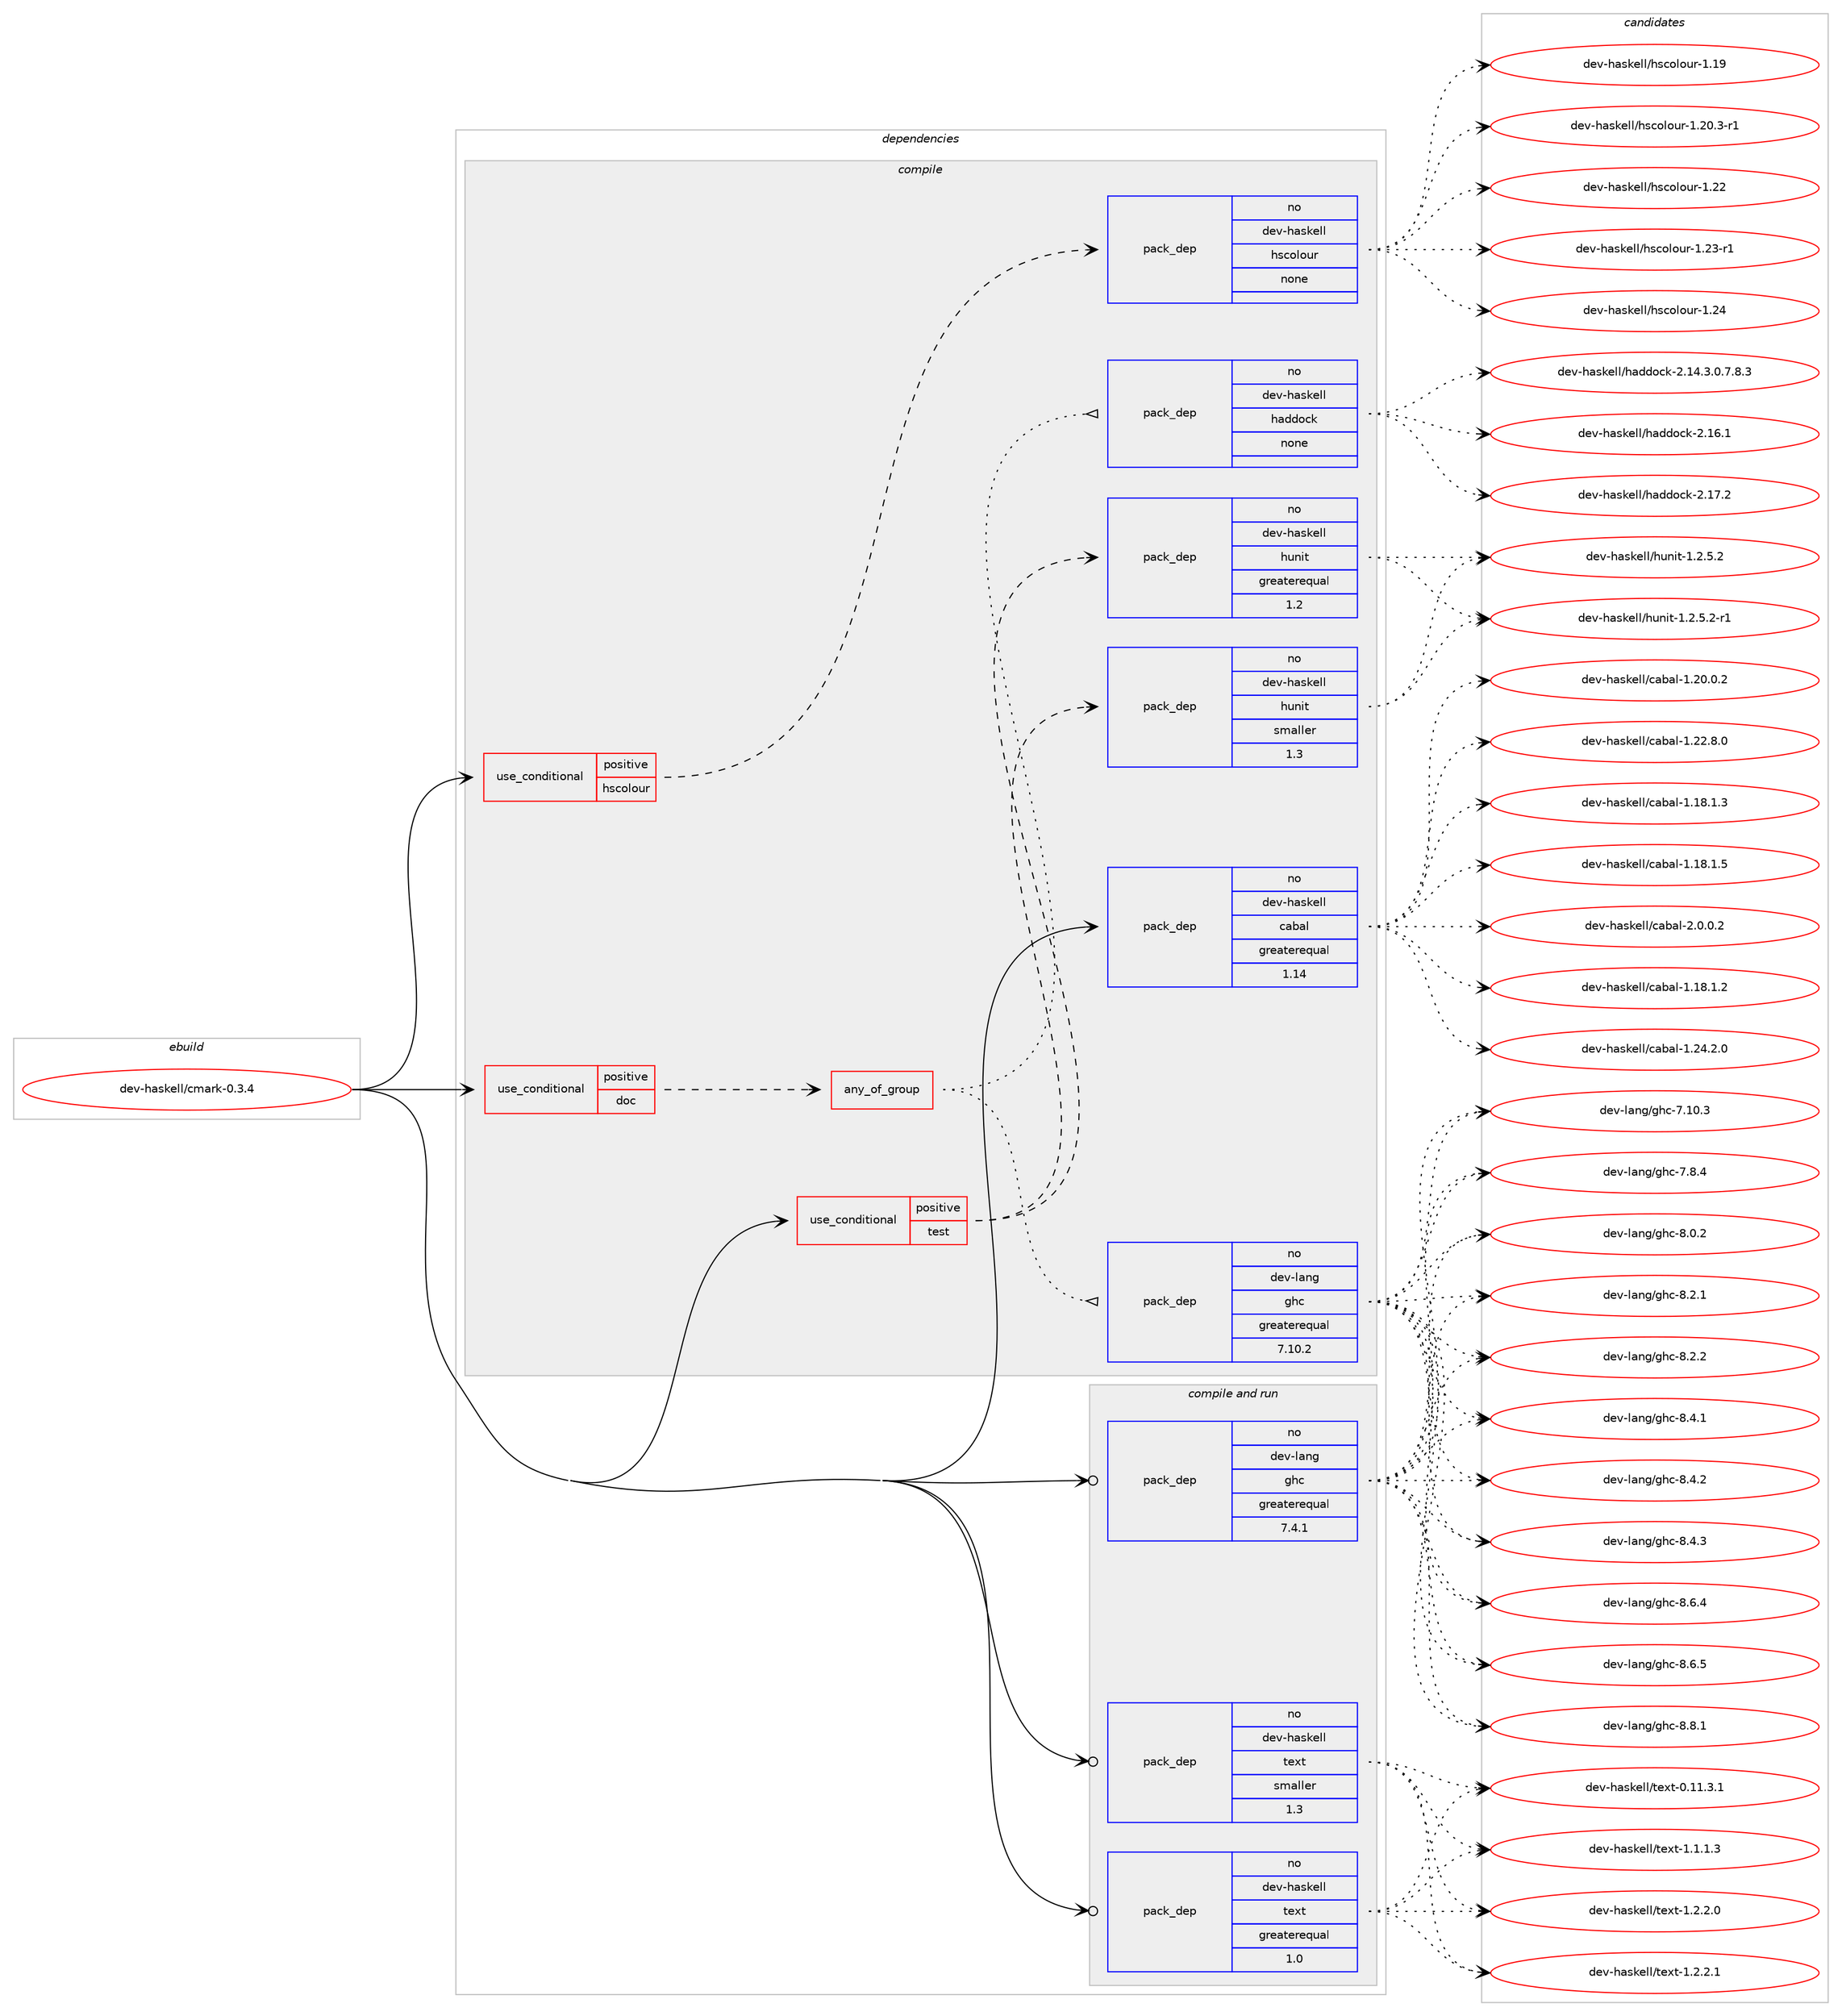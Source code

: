 digraph prolog {

# *************
# Graph options
# *************

newrank=true;
concentrate=true;
compound=true;
graph [rankdir=LR,fontname=Helvetica,fontsize=10,ranksep=1.5];#, ranksep=2.5, nodesep=0.2];
edge  [arrowhead=vee];
node  [fontname=Helvetica,fontsize=10];

# **********
# The ebuild
# **********

subgraph cluster_leftcol {
color=gray;
rank=same;
label=<<i>ebuild</i>>;
id [label="dev-haskell/cmark-0.3.4", color=red, width=4, href="../dev-haskell/cmark-0.3.4.svg"];
}

# ****************
# The dependencies
# ****************

subgraph cluster_midcol {
color=gray;
label=<<i>dependencies</i>>;
subgraph cluster_compile {
fillcolor="#eeeeee";
style=filled;
label=<<i>compile</i>>;
subgraph cond125168 {
dependency529139 [label=<<TABLE BORDER="0" CELLBORDER="1" CELLSPACING="0" CELLPADDING="4"><TR><TD ROWSPAN="3" CELLPADDING="10">use_conditional</TD></TR><TR><TD>positive</TD></TR><TR><TD>doc</TD></TR></TABLE>>, shape=none, color=red];
subgraph any9626 {
dependency529140 [label=<<TABLE BORDER="0" CELLBORDER="1" CELLSPACING="0" CELLPADDING="4"><TR><TD CELLPADDING="10">any_of_group</TD></TR></TABLE>>, shape=none, color=red];subgraph pack393988 {
dependency529141 [label=<<TABLE BORDER="0" CELLBORDER="1" CELLSPACING="0" CELLPADDING="4" WIDTH="220"><TR><TD ROWSPAN="6" CELLPADDING="30">pack_dep</TD></TR><TR><TD WIDTH="110">no</TD></TR><TR><TD>dev-haskell</TD></TR><TR><TD>haddock</TD></TR><TR><TD>none</TD></TR><TR><TD></TD></TR></TABLE>>, shape=none, color=blue];
}
dependency529140:e -> dependency529141:w [weight=20,style="dotted",arrowhead="oinv"];
subgraph pack393989 {
dependency529142 [label=<<TABLE BORDER="0" CELLBORDER="1" CELLSPACING="0" CELLPADDING="4" WIDTH="220"><TR><TD ROWSPAN="6" CELLPADDING="30">pack_dep</TD></TR><TR><TD WIDTH="110">no</TD></TR><TR><TD>dev-lang</TD></TR><TR><TD>ghc</TD></TR><TR><TD>greaterequal</TD></TR><TR><TD>7.10.2</TD></TR></TABLE>>, shape=none, color=blue];
}
dependency529140:e -> dependency529142:w [weight=20,style="dotted",arrowhead="oinv"];
}
dependency529139:e -> dependency529140:w [weight=20,style="dashed",arrowhead="vee"];
}
id:e -> dependency529139:w [weight=20,style="solid",arrowhead="vee"];
subgraph cond125169 {
dependency529143 [label=<<TABLE BORDER="0" CELLBORDER="1" CELLSPACING="0" CELLPADDING="4"><TR><TD ROWSPAN="3" CELLPADDING="10">use_conditional</TD></TR><TR><TD>positive</TD></TR><TR><TD>hscolour</TD></TR></TABLE>>, shape=none, color=red];
subgraph pack393990 {
dependency529144 [label=<<TABLE BORDER="0" CELLBORDER="1" CELLSPACING="0" CELLPADDING="4" WIDTH="220"><TR><TD ROWSPAN="6" CELLPADDING="30">pack_dep</TD></TR><TR><TD WIDTH="110">no</TD></TR><TR><TD>dev-haskell</TD></TR><TR><TD>hscolour</TD></TR><TR><TD>none</TD></TR><TR><TD></TD></TR></TABLE>>, shape=none, color=blue];
}
dependency529143:e -> dependency529144:w [weight=20,style="dashed",arrowhead="vee"];
}
id:e -> dependency529143:w [weight=20,style="solid",arrowhead="vee"];
subgraph cond125170 {
dependency529145 [label=<<TABLE BORDER="0" CELLBORDER="1" CELLSPACING="0" CELLPADDING="4"><TR><TD ROWSPAN="3" CELLPADDING="10">use_conditional</TD></TR><TR><TD>positive</TD></TR><TR><TD>test</TD></TR></TABLE>>, shape=none, color=red];
subgraph pack393991 {
dependency529146 [label=<<TABLE BORDER="0" CELLBORDER="1" CELLSPACING="0" CELLPADDING="4" WIDTH="220"><TR><TD ROWSPAN="6" CELLPADDING="30">pack_dep</TD></TR><TR><TD WIDTH="110">no</TD></TR><TR><TD>dev-haskell</TD></TR><TR><TD>hunit</TD></TR><TR><TD>greaterequal</TD></TR><TR><TD>1.2</TD></TR></TABLE>>, shape=none, color=blue];
}
dependency529145:e -> dependency529146:w [weight=20,style="dashed",arrowhead="vee"];
subgraph pack393992 {
dependency529147 [label=<<TABLE BORDER="0" CELLBORDER="1" CELLSPACING="0" CELLPADDING="4" WIDTH="220"><TR><TD ROWSPAN="6" CELLPADDING="30">pack_dep</TD></TR><TR><TD WIDTH="110">no</TD></TR><TR><TD>dev-haskell</TD></TR><TR><TD>hunit</TD></TR><TR><TD>smaller</TD></TR><TR><TD>1.3</TD></TR></TABLE>>, shape=none, color=blue];
}
dependency529145:e -> dependency529147:w [weight=20,style="dashed",arrowhead="vee"];
}
id:e -> dependency529145:w [weight=20,style="solid",arrowhead="vee"];
subgraph pack393993 {
dependency529148 [label=<<TABLE BORDER="0" CELLBORDER="1" CELLSPACING="0" CELLPADDING="4" WIDTH="220"><TR><TD ROWSPAN="6" CELLPADDING="30">pack_dep</TD></TR><TR><TD WIDTH="110">no</TD></TR><TR><TD>dev-haskell</TD></TR><TR><TD>cabal</TD></TR><TR><TD>greaterequal</TD></TR><TR><TD>1.14</TD></TR></TABLE>>, shape=none, color=blue];
}
id:e -> dependency529148:w [weight=20,style="solid",arrowhead="vee"];
}
subgraph cluster_compileandrun {
fillcolor="#eeeeee";
style=filled;
label=<<i>compile and run</i>>;
subgraph pack393994 {
dependency529149 [label=<<TABLE BORDER="0" CELLBORDER="1" CELLSPACING="0" CELLPADDING="4" WIDTH="220"><TR><TD ROWSPAN="6" CELLPADDING="30">pack_dep</TD></TR><TR><TD WIDTH="110">no</TD></TR><TR><TD>dev-haskell</TD></TR><TR><TD>text</TD></TR><TR><TD>greaterequal</TD></TR><TR><TD>1.0</TD></TR></TABLE>>, shape=none, color=blue];
}
id:e -> dependency529149:w [weight=20,style="solid",arrowhead="odotvee"];
subgraph pack393995 {
dependency529150 [label=<<TABLE BORDER="0" CELLBORDER="1" CELLSPACING="0" CELLPADDING="4" WIDTH="220"><TR><TD ROWSPAN="6" CELLPADDING="30">pack_dep</TD></TR><TR><TD WIDTH="110">no</TD></TR><TR><TD>dev-haskell</TD></TR><TR><TD>text</TD></TR><TR><TD>smaller</TD></TR><TR><TD>1.3</TD></TR></TABLE>>, shape=none, color=blue];
}
id:e -> dependency529150:w [weight=20,style="solid",arrowhead="odotvee"];
subgraph pack393996 {
dependency529151 [label=<<TABLE BORDER="0" CELLBORDER="1" CELLSPACING="0" CELLPADDING="4" WIDTH="220"><TR><TD ROWSPAN="6" CELLPADDING="30">pack_dep</TD></TR><TR><TD WIDTH="110">no</TD></TR><TR><TD>dev-lang</TD></TR><TR><TD>ghc</TD></TR><TR><TD>greaterequal</TD></TR><TR><TD>7.4.1</TD></TR></TABLE>>, shape=none, color=blue];
}
id:e -> dependency529151:w [weight=20,style="solid",arrowhead="odotvee"];
}
subgraph cluster_run {
fillcolor="#eeeeee";
style=filled;
label=<<i>run</i>>;
}
}

# **************
# The candidates
# **************

subgraph cluster_choices {
rank=same;
color=gray;
label=<<i>candidates</i>>;

subgraph choice393988 {
color=black;
nodesep=1;
choice1001011184510497115107101108108471049710010011199107455046495246514648465546564651 [label="dev-haskell/haddock-2.14.3.0.7.8.3", color=red, width=4,href="../dev-haskell/haddock-2.14.3.0.7.8.3.svg"];
choice100101118451049711510710110810847104971001001119910745504649544649 [label="dev-haskell/haddock-2.16.1", color=red, width=4,href="../dev-haskell/haddock-2.16.1.svg"];
choice100101118451049711510710110810847104971001001119910745504649554650 [label="dev-haskell/haddock-2.17.2", color=red, width=4,href="../dev-haskell/haddock-2.17.2.svg"];
dependency529141:e -> choice1001011184510497115107101108108471049710010011199107455046495246514648465546564651:w [style=dotted,weight="100"];
dependency529141:e -> choice100101118451049711510710110810847104971001001119910745504649544649:w [style=dotted,weight="100"];
dependency529141:e -> choice100101118451049711510710110810847104971001001119910745504649554650:w [style=dotted,weight="100"];
}
subgraph choice393989 {
color=black;
nodesep=1;
choice1001011184510897110103471031049945554649484651 [label="dev-lang/ghc-7.10.3", color=red, width=4,href="../dev-lang/ghc-7.10.3.svg"];
choice10010111845108971101034710310499455546564652 [label="dev-lang/ghc-7.8.4", color=red, width=4,href="../dev-lang/ghc-7.8.4.svg"];
choice10010111845108971101034710310499455646484650 [label="dev-lang/ghc-8.0.2", color=red, width=4,href="../dev-lang/ghc-8.0.2.svg"];
choice10010111845108971101034710310499455646504649 [label="dev-lang/ghc-8.2.1", color=red, width=4,href="../dev-lang/ghc-8.2.1.svg"];
choice10010111845108971101034710310499455646504650 [label="dev-lang/ghc-8.2.2", color=red, width=4,href="../dev-lang/ghc-8.2.2.svg"];
choice10010111845108971101034710310499455646524649 [label="dev-lang/ghc-8.4.1", color=red, width=4,href="../dev-lang/ghc-8.4.1.svg"];
choice10010111845108971101034710310499455646524650 [label="dev-lang/ghc-8.4.2", color=red, width=4,href="../dev-lang/ghc-8.4.2.svg"];
choice10010111845108971101034710310499455646524651 [label="dev-lang/ghc-8.4.3", color=red, width=4,href="../dev-lang/ghc-8.4.3.svg"];
choice10010111845108971101034710310499455646544652 [label="dev-lang/ghc-8.6.4", color=red, width=4,href="../dev-lang/ghc-8.6.4.svg"];
choice10010111845108971101034710310499455646544653 [label="dev-lang/ghc-8.6.5", color=red, width=4,href="../dev-lang/ghc-8.6.5.svg"];
choice10010111845108971101034710310499455646564649 [label="dev-lang/ghc-8.8.1", color=red, width=4,href="../dev-lang/ghc-8.8.1.svg"];
dependency529142:e -> choice1001011184510897110103471031049945554649484651:w [style=dotted,weight="100"];
dependency529142:e -> choice10010111845108971101034710310499455546564652:w [style=dotted,weight="100"];
dependency529142:e -> choice10010111845108971101034710310499455646484650:w [style=dotted,weight="100"];
dependency529142:e -> choice10010111845108971101034710310499455646504649:w [style=dotted,weight="100"];
dependency529142:e -> choice10010111845108971101034710310499455646504650:w [style=dotted,weight="100"];
dependency529142:e -> choice10010111845108971101034710310499455646524649:w [style=dotted,weight="100"];
dependency529142:e -> choice10010111845108971101034710310499455646524650:w [style=dotted,weight="100"];
dependency529142:e -> choice10010111845108971101034710310499455646524651:w [style=dotted,weight="100"];
dependency529142:e -> choice10010111845108971101034710310499455646544652:w [style=dotted,weight="100"];
dependency529142:e -> choice10010111845108971101034710310499455646544653:w [style=dotted,weight="100"];
dependency529142:e -> choice10010111845108971101034710310499455646564649:w [style=dotted,weight="100"];
}
subgraph choice393990 {
color=black;
nodesep=1;
choice100101118451049711510710110810847104115991111081111171144549464957 [label="dev-haskell/hscolour-1.19", color=red, width=4,href="../dev-haskell/hscolour-1.19.svg"];
choice10010111845104971151071011081084710411599111108111117114454946504846514511449 [label="dev-haskell/hscolour-1.20.3-r1", color=red, width=4,href="../dev-haskell/hscolour-1.20.3-r1.svg"];
choice100101118451049711510710110810847104115991111081111171144549465050 [label="dev-haskell/hscolour-1.22", color=red, width=4,href="../dev-haskell/hscolour-1.22.svg"];
choice1001011184510497115107101108108471041159911110811111711445494650514511449 [label="dev-haskell/hscolour-1.23-r1", color=red, width=4,href="../dev-haskell/hscolour-1.23-r1.svg"];
choice100101118451049711510710110810847104115991111081111171144549465052 [label="dev-haskell/hscolour-1.24", color=red, width=4,href="../dev-haskell/hscolour-1.24.svg"];
dependency529144:e -> choice100101118451049711510710110810847104115991111081111171144549464957:w [style=dotted,weight="100"];
dependency529144:e -> choice10010111845104971151071011081084710411599111108111117114454946504846514511449:w [style=dotted,weight="100"];
dependency529144:e -> choice100101118451049711510710110810847104115991111081111171144549465050:w [style=dotted,weight="100"];
dependency529144:e -> choice1001011184510497115107101108108471041159911110811111711445494650514511449:w [style=dotted,weight="100"];
dependency529144:e -> choice100101118451049711510710110810847104115991111081111171144549465052:w [style=dotted,weight="100"];
}
subgraph choice393991 {
color=black;
nodesep=1;
choice1001011184510497115107101108108471041171101051164549465046534650 [label="dev-haskell/hunit-1.2.5.2", color=red, width=4,href="../dev-haskell/hunit-1.2.5.2.svg"];
choice10010111845104971151071011081084710411711010511645494650465346504511449 [label="dev-haskell/hunit-1.2.5.2-r1", color=red, width=4,href="../dev-haskell/hunit-1.2.5.2-r1.svg"];
dependency529146:e -> choice1001011184510497115107101108108471041171101051164549465046534650:w [style=dotted,weight="100"];
dependency529146:e -> choice10010111845104971151071011081084710411711010511645494650465346504511449:w [style=dotted,weight="100"];
}
subgraph choice393992 {
color=black;
nodesep=1;
choice1001011184510497115107101108108471041171101051164549465046534650 [label="dev-haskell/hunit-1.2.5.2", color=red, width=4,href="../dev-haskell/hunit-1.2.5.2.svg"];
choice10010111845104971151071011081084710411711010511645494650465346504511449 [label="dev-haskell/hunit-1.2.5.2-r1", color=red, width=4,href="../dev-haskell/hunit-1.2.5.2-r1.svg"];
dependency529147:e -> choice1001011184510497115107101108108471041171101051164549465046534650:w [style=dotted,weight="100"];
dependency529147:e -> choice10010111845104971151071011081084710411711010511645494650465346504511449:w [style=dotted,weight="100"];
}
subgraph choice393993 {
color=black;
nodesep=1;
choice10010111845104971151071011081084799979897108454946495646494650 [label="dev-haskell/cabal-1.18.1.2", color=red, width=4,href="../dev-haskell/cabal-1.18.1.2.svg"];
choice10010111845104971151071011081084799979897108454946495646494651 [label="dev-haskell/cabal-1.18.1.3", color=red, width=4,href="../dev-haskell/cabal-1.18.1.3.svg"];
choice10010111845104971151071011081084799979897108454946495646494653 [label="dev-haskell/cabal-1.18.1.5", color=red, width=4,href="../dev-haskell/cabal-1.18.1.5.svg"];
choice10010111845104971151071011081084799979897108454946504846484650 [label="dev-haskell/cabal-1.20.0.2", color=red, width=4,href="../dev-haskell/cabal-1.20.0.2.svg"];
choice10010111845104971151071011081084799979897108454946505046564648 [label="dev-haskell/cabal-1.22.8.0", color=red, width=4,href="../dev-haskell/cabal-1.22.8.0.svg"];
choice10010111845104971151071011081084799979897108454946505246504648 [label="dev-haskell/cabal-1.24.2.0", color=red, width=4,href="../dev-haskell/cabal-1.24.2.0.svg"];
choice100101118451049711510710110810847999798971084550464846484650 [label="dev-haskell/cabal-2.0.0.2", color=red, width=4,href="../dev-haskell/cabal-2.0.0.2.svg"];
dependency529148:e -> choice10010111845104971151071011081084799979897108454946495646494650:w [style=dotted,weight="100"];
dependency529148:e -> choice10010111845104971151071011081084799979897108454946495646494651:w [style=dotted,weight="100"];
dependency529148:e -> choice10010111845104971151071011081084799979897108454946495646494653:w [style=dotted,weight="100"];
dependency529148:e -> choice10010111845104971151071011081084799979897108454946504846484650:w [style=dotted,weight="100"];
dependency529148:e -> choice10010111845104971151071011081084799979897108454946505046564648:w [style=dotted,weight="100"];
dependency529148:e -> choice10010111845104971151071011081084799979897108454946505246504648:w [style=dotted,weight="100"];
dependency529148:e -> choice100101118451049711510710110810847999798971084550464846484650:w [style=dotted,weight="100"];
}
subgraph choice393994 {
color=black;
nodesep=1;
choice100101118451049711510710110810847116101120116454846494946514649 [label="dev-haskell/text-0.11.3.1", color=red, width=4,href="../dev-haskell/text-0.11.3.1.svg"];
choice1001011184510497115107101108108471161011201164549464946494651 [label="dev-haskell/text-1.1.1.3", color=red, width=4,href="../dev-haskell/text-1.1.1.3.svg"];
choice1001011184510497115107101108108471161011201164549465046504648 [label="dev-haskell/text-1.2.2.0", color=red, width=4,href="../dev-haskell/text-1.2.2.0.svg"];
choice1001011184510497115107101108108471161011201164549465046504649 [label="dev-haskell/text-1.2.2.1", color=red, width=4,href="../dev-haskell/text-1.2.2.1.svg"];
dependency529149:e -> choice100101118451049711510710110810847116101120116454846494946514649:w [style=dotted,weight="100"];
dependency529149:e -> choice1001011184510497115107101108108471161011201164549464946494651:w [style=dotted,weight="100"];
dependency529149:e -> choice1001011184510497115107101108108471161011201164549465046504648:w [style=dotted,weight="100"];
dependency529149:e -> choice1001011184510497115107101108108471161011201164549465046504649:w [style=dotted,weight="100"];
}
subgraph choice393995 {
color=black;
nodesep=1;
choice100101118451049711510710110810847116101120116454846494946514649 [label="dev-haskell/text-0.11.3.1", color=red, width=4,href="../dev-haskell/text-0.11.3.1.svg"];
choice1001011184510497115107101108108471161011201164549464946494651 [label="dev-haskell/text-1.1.1.3", color=red, width=4,href="../dev-haskell/text-1.1.1.3.svg"];
choice1001011184510497115107101108108471161011201164549465046504648 [label="dev-haskell/text-1.2.2.0", color=red, width=4,href="../dev-haskell/text-1.2.2.0.svg"];
choice1001011184510497115107101108108471161011201164549465046504649 [label="dev-haskell/text-1.2.2.1", color=red, width=4,href="../dev-haskell/text-1.2.2.1.svg"];
dependency529150:e -> choice100101118451049711510710110810847116101120116454846494946514649:w [style=dotted,weight="100"];
dependency529150:e -> choice1001011184510497115107101108108471161011201164549464946494651:w [style=dotted,weight="100"];
dependency529150:e -> choice1001011184510497115107101108108471161011201164549465046504648:w [style=dotted,weight="100"];
dependency529150:e -> choice1001011184510497115107101108108471161011201164549465046504649:w [style=dotted,weight="100"];
}
subgraph choice393996 {
color=black;
nodesep=1;
choice1001011184510897110103471031049945554649484651 [label="dev-lang/ghc-7.10.3", color=red, width=4,href="../dev-lang/ghc-7.10.3.svg"];
choice10010111845108971101034710310499455546564652 [label="dev-lang/ghc-7.8.4", color=red, width=4,href="../dev-lang/ghc-7.8.4.svg"];
choice10010111845108971101034710310499455646484650 [label="dev-lang/ghc-8.0.2", color=red, width=4,href="../dev-lang/ghc-8.0.2.svg"];
choice10010111845108971101034710310499455646504649 [label="dev-lang/ghc-8.2.1", color=red, width=4,href="../dev-lang/ghc-8.2.1.svg"];
choice10010111845108971101034710310499455646504650 [label="dev-lang/ghc-8.2.2", color=red, width=4,href="../dev-lang/ghc-8.2.2.svg"];
choice10010111845108971101034710310499455646524649 [label="dev-lang/ghc-8.4.1", color=red, width=4,href="../dev-lang/ghc-8.4.1.svg"];
choice10010111845108971101034710310499455646524650 [label="dev-lang/ghc-8.4.2", color=red, width=4,href="../dev-lang/ghc-8.4.2.svg"];
choice10010111845108971101034710310499455646524651 [label="dev-lang/ghc-8.4.3", color=red, width=4,href="../dev-lang/ghc-8.4.3.svg"];
choice10010111845108971101034710310499455646544652 [label="dev-lang/ghc-8.6.4", color=red, width=4,href="../dev-lang/ghc-8.6.4.svg"];
choice10010111845108971101034710310499455646544653 [label="dev-lang/ghc-8.6.5", color=red, width=4,href="../dev-lang/ghc-8.6.5.svg"];
choice10010111845108971101034710310499455646564649 [label="dev-lang/ghc-8.8.1", color=red, width=4,href="../dev-lang/ghc-8.8.1.svg"];
dependency529151:e -> choice1001011184510897110103471031049945554649484651:w [style=dotted,weight="100"];
dependency529151:e -> choice10010111845108971101034710310499455546564652:w [style=dotted,weight="100"];
dependency529151:e -> choice10010111845108971101034710310499455646484650:w [style=dotted,weight="100"];
dependency529151:e -> choice10010111845108971101034710310499455646504649:w [style=dotted,weight="100"];
dependency529151:e -> choice10010111845108971101034710310499455646504650:w [style=dotted,weight="100"];
dependency529151:e -> choice10010111845108971101034710310499455646524649:w [style=dotted,weight="100"];
dependency529151:e -> choice10010111845108971101034710310499455646524650:w [style=dotted,weight="100"];
dependency529151:e -> choice10010111845108971101034710310499455646524651:w [style=dotted,weight="100"];
dependency529151:e -> choice10010111845108971101034710310499455646544652:w [style=dotted,weight="100"];
dependency529151:e -> choice10010111845108971101034710310499455646544653:w [style=dotted,weight="100"];
dependency529151:e -> choice10010111845108971101034710310499455646564649:w [style=dotted,weight="100"];
}
}

}
